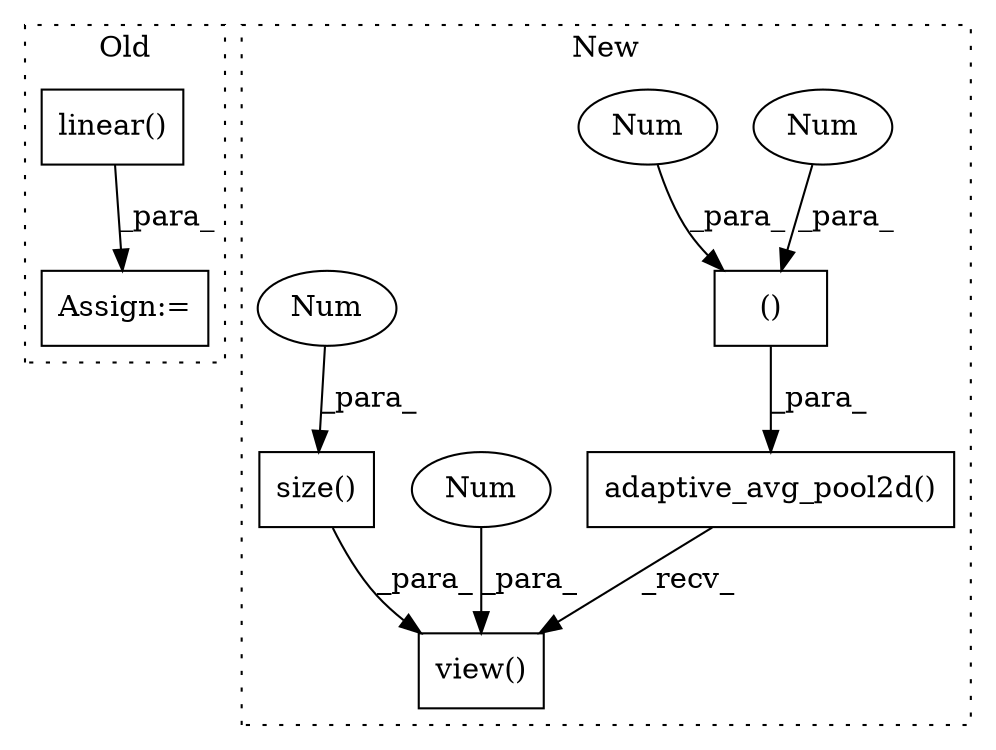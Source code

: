 digraph G {
subgraph cluster0 {
1 [label="linear()" a="75" s="3026,3039" l="12,1" shape="box"];
8 [label="Assign:=" a="68" s="3023" l="3" shape="box"];
label = "Old";
style="dotted";
}
subgraph cluster1 {
2 [label="adaptive_avg_pool2d()" a="75" s="4938,4971" l="22,1" shape="box"];
3 [label="()" a="54" s="4967" l="3" shape="box"];
4 [label="Num" a="76" s="4969" l="1" shape="ellipse"];
5 [label="Num" a="76" s="4966" l="1" shape="ellipse"];
6 [label="view()" a="75" s="4938,4998" l="40,1" shape="box"];
7 [label="Num" a="76" s="4996" l="2" shape="ellipse"];
9 [label="size()" a="75" s="4978,4993" l="14,1" shape="box"];
10 [label="Num" a="76" s="4992" l="1" shape="ellipse"];
label = "New";
style="dotted";
}
1 -> 8 [label="_para_"];
2 -> 6 [label="_recv_"];
3 -> 2 [label="_para_"];
4 -> 3 [label="_para_"];
5 -> 3 [label="_para_"];
7 -> 6 [label="_para_"];
9 -> 6 [label="_para_"];
10 -> 9 [label="_para_"];
}